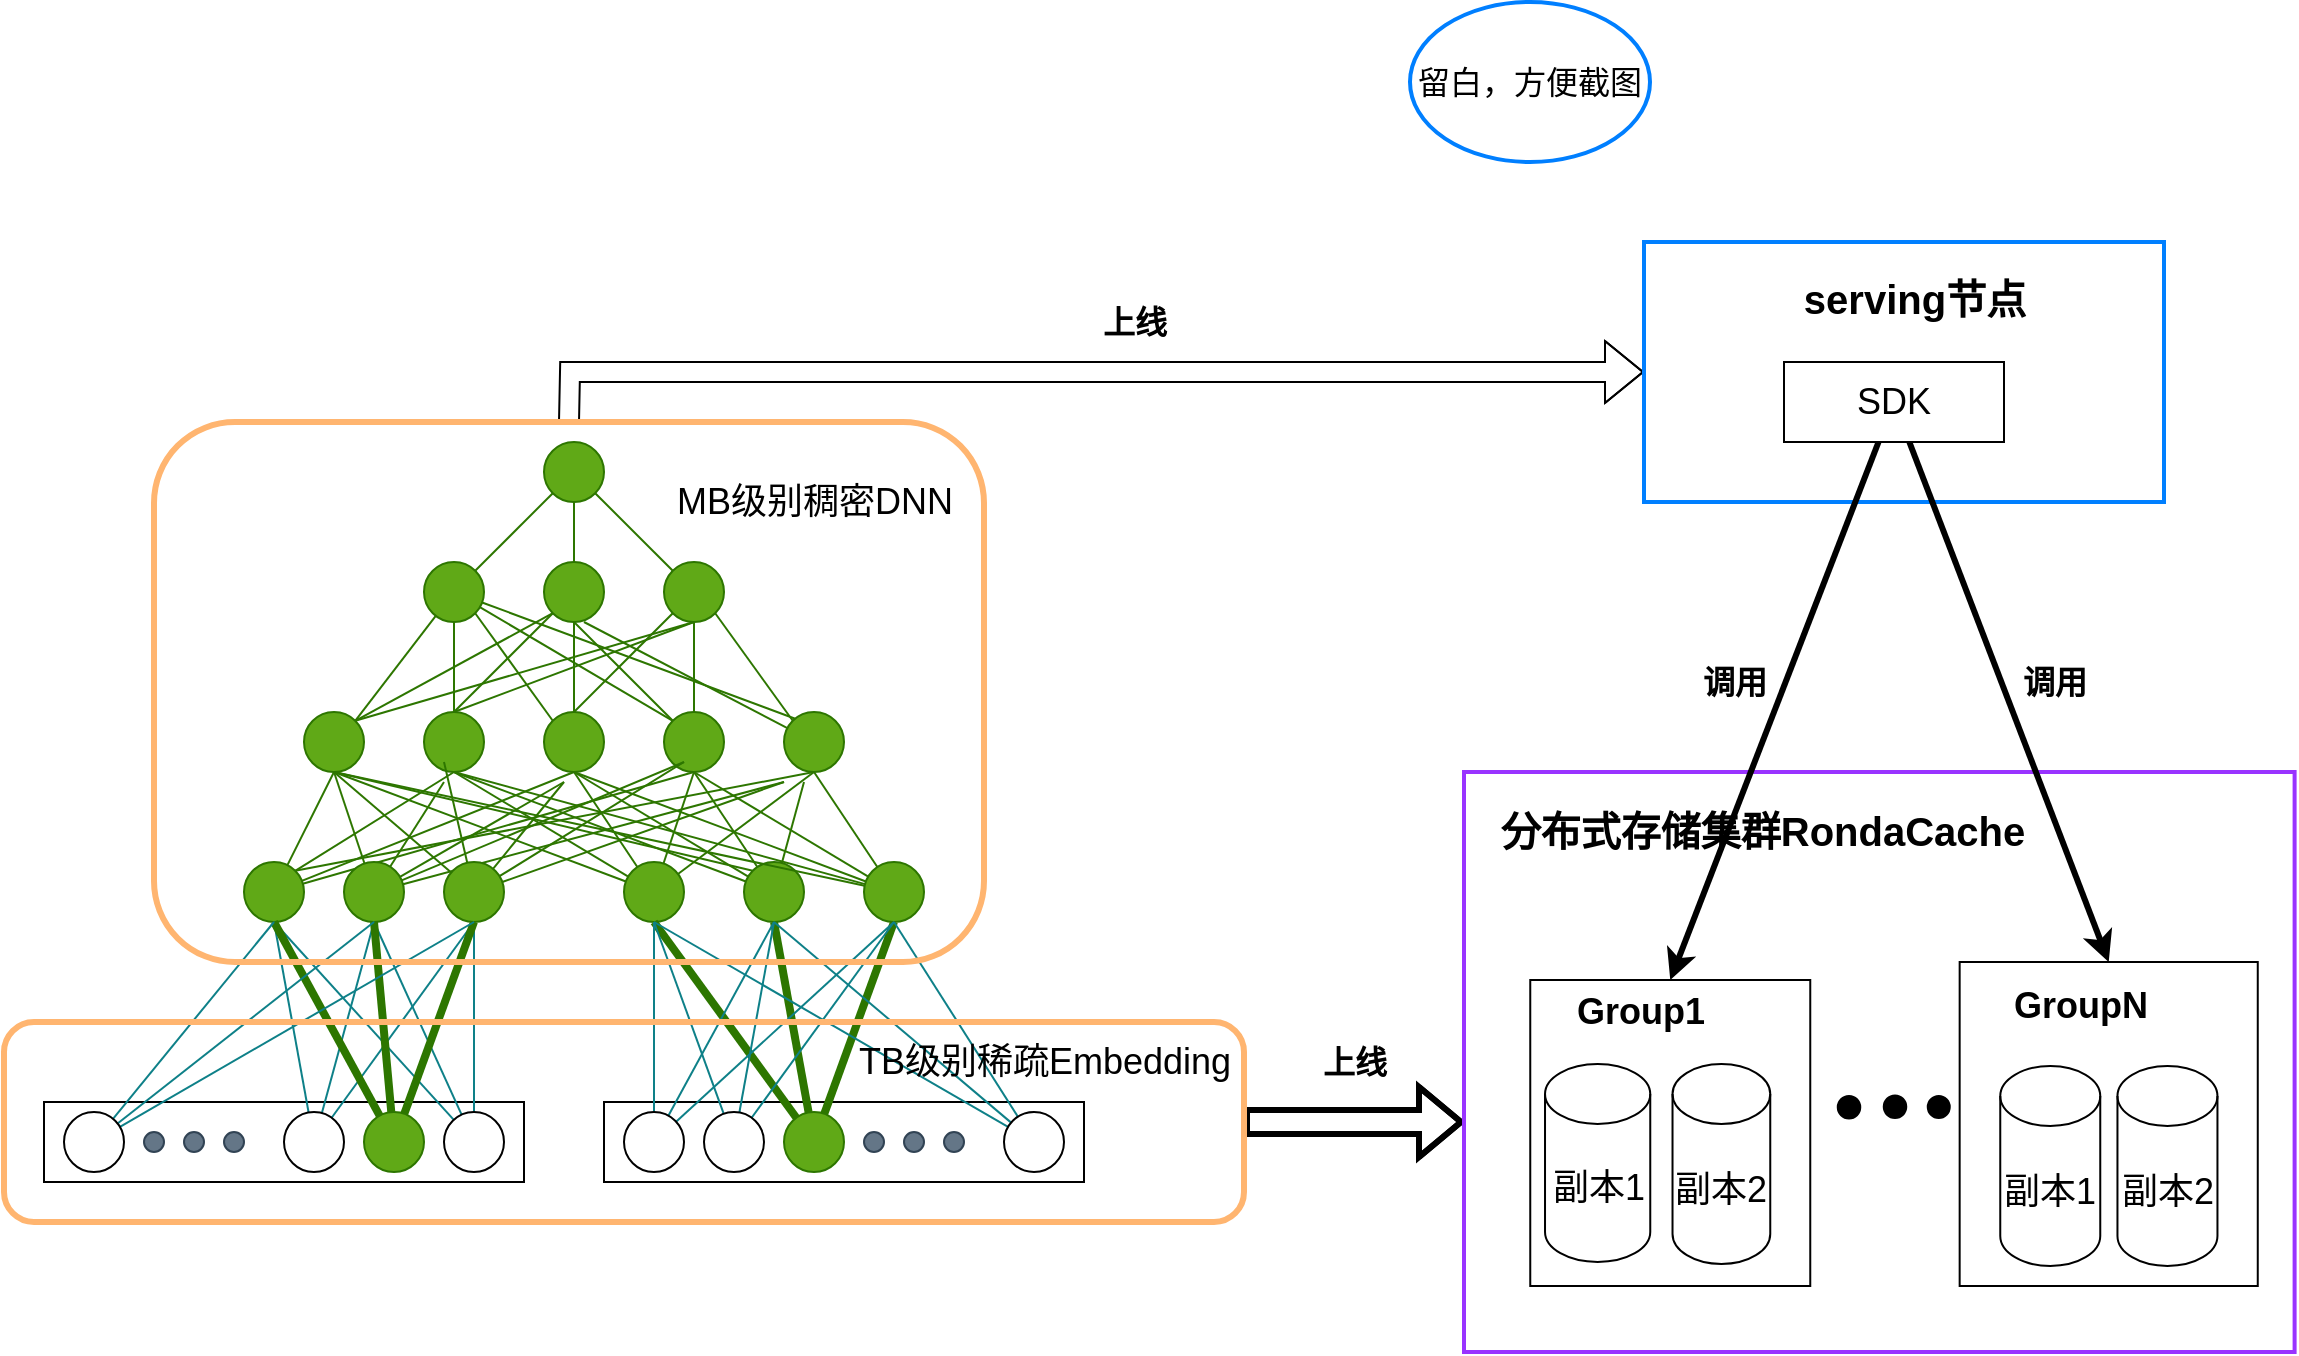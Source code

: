 <mxfile version="16.4.5" type="github">
  <diagram id="2hZPyn2QZB2IQ_optIyz" name="Page-1">
    <mxGraphModel dx="1865" dy="1109" grid="1" gridSize="10" guides="1" tooltips="1" connect="1" arrows="1" fold="1" page="1" pageScale="1" pageWidth="900" pageHeight="1600" math="0" shadow="0">
      <root>
        <mxCell id="0" />
        <mxCell id="1" parent="0" />
        <mxCell id="8vPuVBHi-M925OJZAEt_-29" style="edgeStyle=none;rounded=0;orthogonalLoop=1;jettySize=auto;html=1;entryX=1;entryY=0;entryDx=0;entryDy=0;endArrow=none;endFill=0;fillColor=#60a917;strokeColor=#2D7600;" parent="1" source="8vPuVBHi-M925OJZAEt_-2" target="8vPuVBHi-M925OJZAEt_-11" edge="1">
          <mxGeometry relative="1" as="geometry" />
        </mxCell>
        <mxCell id="8vPuVBHi-M925OJZAEt_-30" style="edgeStyle=none;rounded=0;orthogonalLoop=1;jettySize=auto;html=1;entryX=0;entryY=0;entryDx=0;entryDy=0;endArrow=none;endFill=0;exitX=0;exitY=0;exitDx=0;exitDy=0;fillColor=#60a917;strokeColor=#2D7600;" parent="1" source="8vPuVBHi-M925OJZAEt_-12" target="8vPuVBHi-M925OJZAEt_-12" edge="1">
          <mxGeometry relative="1" as="geometry" />
        </mxCell>
        <mxCell id="8vPuVBHi-M925OJZAEt_-31" style="edgeStyle=none;rounded=0;orthogonalLoop=1;jettySize=auto;html=1;exitX=1;exitY=1;exitDx=0;exitDy=0;entryX=0;entryY=0;entryDx=0;entryDy=0;endArrow=none;endFill=0;fillColor=#60a917;strokeColor=#2D7600;" parent="1" source="8vPuVBHi-M925OJZAEt_-2" target="8vPuVBHi-M925OJZAEt_-12" edge="1">
          <mxGeometry relative="1" as="geometry" />
        </mxCell>
        <mxCell id="8vPuVBHi-M925OJZAEt_-32" style="edgeStyle=none;rounded=0;orthogonalLoop=1;jettySize=auto;html=1;entryX=0;entryY=0;entryDx=0;entryDy=0;endArrow=none;endFill=0;fillColor=#60a917;strokeColor=#2D7600;" parent="1" source="8vPuVBHi-M925OJZAEt_-2" target="8vPuVBHi-M925OJZAEt_-16" edge="1">
          <mxGeometry relative="1" as="geometry" />
        </mxCell>
        <mxCell id="8vPuVBHi-M925OJZAEt_-33" style="edgeStyle=none;rounded=0;orthogonalLoop=1;jettySize=auto;html=1;endArrow=none;endFill=0;fillColor=#60a917;strokeColor=#2D7600;" parent="1" source="8vPuVBHi-M925OJZAEt_-2" edge="1">
          <mxGeometry relative="1" as="geometry">
            <mxPoint x="480" y="590" as="targetPoint" />
          </mxGeometry>
        </mxCell>
        <mxCell id="8vPuVBHi-M925OJZAEt_-2" value="" style="ellipse;whiteSpace=wrap;html=1;fillColor=#60a917;strokeColor=#2D7600;fontColor=#ffffff;" parent="1" vertex="1">
          <mxGeometry x="290" y="510" width="30" height="30" as="geometry" />
        </mxCell>
        <mxCell id="8vPuVBHi-M925OJZAEt_-35" style="edgeStyle=none;rounded=0;orthogonalLoop=1;jettySize=auto;html=1;exitX=0;exitY=1;exitDx=0;exitDy=0;entryX=0.5;entryY=0;entryDx=0;entryDy=0;endArrow=none;endFill=0;fillColor=#60a917;strokeColor=#2D7600;" parent="1" source="8vPuVBHi-M925OJZAEt_-3" target="8vPuVBHi-M925OJZAEt_-15" edge="1">
          <mxGeometry relative="1" as="geometry" />
        </mxCell>
        <mxCell id="8vPuVBHi-M925OJZAEt_-36" style="edgeStyle=none;rounded=0;orthogonalLoop=1;jettySize=auto;html=1;exitX=0.5;exitY=1;exitDx=0;exitDy=0;entryX=0;entryY=0;entryDx=0;entryDy=0;endArrow=none;endFill=0;fillColor=#60a917;strokeColor=#2D7600;" parent="1" source="8vPuVBHi-M925OJZAEt_-3" target="8vPuVBHi-M925OJZAEt_-16" edge="1">
          <mxGeometry relative="1" as="geometry" />
        </mxCell>
        <mxCell id="8vPuVBHi-M925OJZAEt_-3" value="" style="ellipse;whiteSpace=wrap;html=1;fillColor=#60a917;strokeColor=#2D7600;fontColor=#ffffff;" parent="1" vertex="1">
          <mxGeometry x="350" y="510" width="30" height="30" as="geometry" />
        </mxCell>
        <mxCell id="8vPuVBHi-M925OJZAEt_-8" style="edgeStyle=none;rounded=0;orthogonalLoop=1;jettySize=auto;html=1;entryX=1;entryY=0;entryDx=0;entryDy=0;endArrow=none;endFill=0;fillColor=#60a917;strokeColor=#2D7600;" parent="1" source="8vPuVBHi-M925OJZAEt_-4" target="8vPuVBHi-M925OJZAEt_-2" edge="1">
          <mxGeometry relative="1" as="geometry" />
        </mxCell>
        <mxCell id="8vPuVBHi-M925OJZAEt_-9" style="edgeStyle=none;rounded=0;orthogonalLoop=1;jettySize=auto;html=1;exitX=0.5;exitY=1;exitDx=0;exitDy=0;entryX=0.5;entryY=0;entryDx=0;entryDy=0;endArrow=none;endFill=0;fillColor=#60a917;strokeColor=#2D7600;" parent="1" source="8vPuVBHi-M925OJZAEt_-4" target="8vPuVBHi-M925OJZAEt_-3" edge="1">
          <mxGeometry relative="1" as="geometry" />
        </mxCell>
        <mxCell id="8vPuVBHi-M925OJZAEt_-10" style="edgeStyle=none;rounded=0;orthogonalLoop=1;jettySize=auto;html=1;entryX=0;entryY=0;entryDx=0;entryDy=0;endArrow=none;endFill=0;fillColor=#60a917;strokeColor=#2D7600;" parent="1" source="8vPuVBHi-M925OJZAEt_-4" target="8vPuVBHi-M925OJZAEt_-5" edge="1">
          <mxGeometry relative="1" as="geometry" />
        </mxCell>
        <mxCell id="8vPuVBHi-M925OJZAEt_-4" value="" style="ellipse;whiteSpace=wrap;html=1;fillColor=#60a917;strokeColor=#2D7600;fontColor=#ffffff;" parent="1" vertex="1">
          <mxGeometry x="350" y="450" width="30" height="30" as="geometry" />
        </mxCell>
        <mxCell id="8vPuVBHi-M925OJZAEt_-34" style="edgeStyle=none;rounded=0;orthogonalLoop=1;jettySize=auto;html=1;entryX=0.5;entryY=0;entryDx=0;entryDy=0;endArrow=none;endFill=0;fillColor=#60a917;strokeColor=#2D7600;" parent="1" source="8vPuVBHi-M925OJZAEt_-5" target="8vPuVBHi-M925OJZAEt_-12" edge="1">
          <mxGeometry relative="1" as="geometry" />
        </mxCell>
        <mxCell id="8vPuVBHi-M925OJZAEt_-37" style="edgeStyle=none;rounded=0;orthogonalLoop=1;jettySize=auto;html=1;entryX=0.5;entryY=0;entryDx=0;entryDy=0;endArrow=none;endFill=0;fillColor=#60a917;strokeColor=#2D7600;" parent="1" target="8vPuVBHi-M925OJZAEt_-15" edge="1">
          <mxGeometry relative="1" as="geometry">
            <mxPoint x="425" y="540" as="sourcePoint" />
          </mxGeometry>
        </mxCell>
        <mxCell id="8vPuVBHi-M925OJZAEt_-5" value="" style="ellipse;whiteSpace=wrap;html=1;fillColor=#60a917;strokeColor=#2D7600;fontColor=#ffffff;" parent="1" vertex="1">
          <mxGeometry x="410" y="510" width="30" height="30" as="geometry" />
        </mxCell>
        <mxCell id="8vPuVBHi-M925OJZAEt_-18" style="edgeStyle=none;rounded=0;orthogonalLoop=1;jettySize=auto;html=1;exitX=0;exitY=1;exitDx=0;exitDy=0;entryX=0;entryY=1;entryDx=0;entryDy=0;endArrow=none;endFill=0;fillColor=#60a917;strokeColor=#2D7600;" parent="1" source="8vPuVBHi-M925OJZAEt_-3" target="8vPuVBHi-M925OJZAEt_-3" edge="1">
          <mxGeometry relative="1" as="geometry" />
        </mxCell>
        <mxCell id="8vPuVBHi-M925OJZAEt_-20" style="edgeStyle=none;rounded=0;orthogonalLoop=1;jettySize=auto;html=1;exitX=1;exitY=0;exitDx=0;exitDy=0;entryX=0;entryY=1;entryDx=0;entryDy=0;endArrow=none;endFill=0;fillColor=#60a917;strokeColor=#2D7600;" parent="1" source="8vPuVBHi-M925OJZAEt_-11" target="8vPuVBHi-M925OJZAEt_-3" edge="1">
          <mxGeometry relative="1" as="geometry" />
        </mxCell>
        <mxCell id="8vPuVBHi-M925OJZAEt_-21" style="edgeStyle=none;rounded=0;orthogonalLoop=1;jettySize=auto;html=1;exitX=1;exitY=0;exitDx=0;exitDy=0;entryX=0.5;entryY=1;entryDx=0;entryDy=0;endArrow=none;endFill=0;fillColor=#60a917;strokeColor=#2D7600;" parent="1" source="8vPuVBHi-M925OJZAEt_-11" target="8vPuVBHi-M925OJZAEt_-5" edge="1">
          <mxGeometry relative="1" as="geometry" />
        </mxCell>
        <mxCell id="8vPuVBHi-M925OJZAEt_-11" value="" style="ellipse;whiteSpace=wrap;html=1;fillColor=#60a917;strokeColor=#2D7600;fontColor=#ffffff;" parent="1" vertex="1">
          <mxGeometry x="230" y="585" width="30" height="30" as="geometry" />
        </mxCell>
        <mxCell id="8vPuVBHi-M925OJZAEt_-23" style="edgeStyle=none;rounded=0;orthogonalLoop=1;jettySize=auto;html=1;exitX=0.5;exitY=0;exitDx=0;exitDy=0;entryX=0.5;entryY=1;entryDx=0;entryDy=0;endArrow=none;endFill=0;fillColor=#60a917;strokeColor=#2D7600;" parent="1" source="8vPuVBHi-M925OJZAEt_-12" target="8vPuVBHi-M925OJZAEt_-3" edge="1">
          <mxGeometry relative="1" as="geometry" />
        </mxCell>
        <mxCell id="8vPuVBHi-M925OJZAEt_-12" value="" style="ellipse;whiteSpace=wrap;html=1;fillColor=#60a917;strokeColor=#2D7600;fontColor=#ffffff;" parent="1" vertex="1">
          <mxGeometry x="350" y="585" width="30" height="30" as="geometry" />
        </mxCell>
        <mxCell id="8vPuVBHi-M925OJZAEt_-25" style="edgeStyle=none;rounded=0;orthogonalLoop=1;jettySize=auto;html=1;exitX=0;exitY=0;exitDx=0;exitDy=0;entryX=1;entryY=1;entryDx=0;entryDy=0;endArrow=none;endFill=0;fillColor=#60a917;strokeColor=#2D7600;" parent="1" source="8vPuVBHi-M925OJZAEt_-13" target="8vPuVBHi-M925OJZAEt_-5" edge="1">
          <mxGeometry relative="1" as="geometry" />
        </mxCell>
        <mxCell id="8vPuVBHi-M925OJZAEt_-26" style="edgeStyle=none;rounded=0;orthogonalLoop=1;jettySize=auto;html=1;endArrow=none;endFill=0;fillColor=#60a917;strokeColor=#2D7600;" parent="1" source="8vPuVBHi-M925OJZAEt_-13" edge="1">
          <mxGeometry relative="1" as="geometry">
            <mxPoint x="370" y="540" as="targetPoint" />
          </mxGeometry>
        </mxCell>
        <mxCell id="8vPuVBHi-M925OJZAEt_-13" value="" style="ellipse;whiteSpace=wrap;html=1;fillColor=#60a917;strokeColor=#2D7600;fontColor=#ffffff;" parent="1" vertex="1">
          <mxGeometry x="470" y="585" width="30" height="30" as="geometry" />
        </mxCell>
        <mxCell id="8vPuVBHi-M925OJZAEt_-22" style="edgeStyle=none;rounded=0;orthogonalLoop=1;jettySize=auto;html=1;exitX=0.5;exitY=0;exitDx=0;exitDy=0;entryX=0.5;entryY=1;entryDx=0;entryDy=0;endArrow=none;endFill=0;fillColor=#60a917;strokeColor=#2D7600;" parent="1" source="8vPuVBHi-M925OJZAEt_-15" target="8vPuVBHi-M925OJZAEt_-2" edge="1">
          <mxGeometry relative="1" as="geometry" />
        </mxCell>
        <mxCell id="8vPuVBHi-M925OJZAEt_-15" value="" style="ellipse;whiteSpace=wrap;html=1;fillColor=#60a917;strokeColor=#2D7600;fontColor=#ffffff;" parent="1" vertex="1">
          <mxGeometry x="290" y="585" width="30" height="30" as="geometry" />
        </mxCell>
        <mxCell id="8vPuVBHi-M925OJZAEt_-24" style="edgeStyle=none;rounded=0;orthogonalLoop=1;jettySize=auto;html=1;exitX=0.5;exitY=0;exitDx=0;exitDy=0;entryX=0.5;entryY=1;entryDx=0;entryDy=0;endArrow=none;endFill=0;fillColor=#60a917;strokeColor=#2D7600;" parent="1" source="8vPuVBHi-M925OJZAEt_-16" target="8vPuVBHi-M925OJZAEt_-5" edge="1">
          <mxGeometry relative="1" as="geometry" />
        </mxCell>
        <mxCell id="8vPuVBHi-M925OJZAEt_-16" value="" style="ellipse;whiteSpace=wrap;html=1;fillColor=#60a917;strokeColor=#2D7600;fontColor=#ffffff;" parent="1" vertex="1">
          <mxGeometry x="410" y="585" width="30" height="30" as="geometry" />
        </mxCell>
        <mxCell id="8vPuVBHi-M925OJZAEt_-54" style="edgeStyle=none;rounded=0;orthogonalLoop=1;jettySize=auto;html=1;entryX=0.5;entryY=1;entryDx=0;entryDy=0;endArrow=none;endFill=0;fillColor=#60a917;strokeColor=#2D7600;" parent="1" source="8vPuVBHi-M925OJZAEt_-38" target="8vPuVBHi-M925OJZAEt_-11" edge="1">
          <mxGeometry relative="1" as="geometry" />
        </mxCell>
        <mxCell id="8vPuVBHi-M925OJZAEt_-56" style="edgeStyle=none;rounded=0;orthogonalLoop=1;jettySize=auto;html=1;exitX=1;exitY=0;exitDx=0;exitDy=0;entryX=0.5;entryY=1;entryDx=0;entryDy=0;endArrow=none;endFill=0;fillColor=#60a917;strokeColor=#2D7600;" parent="1" source="8vPuVBHi-M925OJZAEt_-38" target="8vPuVBHi-M925OJZAEt_-13" edge="1">
          <mxGeometry relative="1" as="geometry" />
        </mxCell>
        <mxCell id="8vPuVBHi-M925OJZAEt_-57" style="edgeStyle=none;rounded=0;orthogonalLoop=1;jettySize=auto;html=1;exitX=1;exitY=0;exitDx=0;exitDy=0;entryX=0.5;entryY=1;entryDx=0;entryDy=0;endArrow=none;endFill=0;fillColor=#60a917;strokeColor=#2D7600;" parent="1" source="8vPuVBHi-M925OJZAEt_-38" target="8vPuVBHi-M925OJZAEt_-15" edge="1">
          <mxGeometry relative="1" as="geometry" />
        </mxCell>
        <mxCell id="8vPuVBHi-M925OJZAEt_-58" style="edgeStyle=none;rounded=0;orthogonalLoop=1;jettySize=auto;html=1;entryX=0.5;entryY=1;entryDx=0;entryDy=0;endArrow=none;endFill=0;fillColor=#60a917;strokeColor=#2D7600;" parent="1" source="8vPuVBHi-M925OJZAEt_-38" target="8vPuVBHi-M925OJZAEt_-12" edge="1">
          <mxGeometry relative="1" as="geometry" />
        </mxCell>
        <mxCell id="8vPuVBHi-M925OJZAEt_-59" style="edgeStyle=none;rounded=0;orthogonalLoop=1;jettySize=auto;html=1;entryX=0.5;entryY=1;entryDx=0;entryDy=0;endArrow=none;endFill=0;fillColor=#60a917;strokeColor=#2D7600;" parent="1" source="8vPuVBHi-M925OJZAEt_-38" target="8vPuVBHi-M925OJZAEt_-16" edge="1">
          <mxGeometry relative="1" as="geometry" />
        </mxCell>
        <mxCell id="8vPuVBHi-M925OJZAEt_-38" value="" style="ellipse;whiteSpace=wrap;html=1;fillColor=#60a917;strokeColor=#2D7600;fontColor=#ffffff;" parent="1" vertex="1">
          <mxGeometry x="200" y="660" width="30" height="30" as="geometry" />
        </mxCell>
        <mxCell id="8vPuVBHi-M925OJZAEt_-60" style="edgeStyle=none;rounded=0;orthogonalLoop=1;jettySize=auto;html=1;entryX=0.5;entryY=1;entryDx=0;entryDy=0;endArrow=none;endFill=0;fillColor=#60a917;strokeColor=#2D7600;" parent="1" source="8vPuVBHi-M925OJZAEt_-39" target="8vPuVBHi-M925OJZAEt_-11" edge="1">
          <mxGeometry relative="1" as="geometry" />
        </mxCell>
        <mxCell id="8vPuVBHi-M925OJZAEt_-61" style="edgeStyle=none;rounded=0;orthogonalLoop=1;jettySize=auto;html=1;endArrow=none;endFill=0;fillColor=#60a917;strokeColor=#2D7600;" parent="1" source="8vPuVBHi-M925OJZAEt_-39" edge="1">
          <mxGeometry relative="1" as="geometry">
            <mxPoint x="300" y="620" as="targetPoint" />
          </mxGeometry>
        </mxCell>
        <mxCell id="8vPuVBHi-M925OJZAEt_-62" style="edgeStyle=none;rounded=0;orthogonalLoop=1;jettySize=auto;html=1;endArrow=none;endFill=0;fillColor=#60a917;strokeColor=#2D7600;" parent="1" source="8vPuVBHi-M925OJZAEt_-39" edge="1">
          <mxGeometry relative="1" as="geometry">
            <mxPoint x="360" y="620" as="targetPoint" />
          </mxGeometry>
        </mxCell>
        <mxCell id="8vPuVBHi-M925OJZAEt_-63" style="edgeStyle=none;rounded=0;orthogonalLoop=1;jettySize=auto;html=1;endArrow=none;endFill=0;fillColor=#60a917;strokeColor=#2D7600;" parent="1" source="8vPuVBHi-M925OJZAEt_-39" edge="1">
          <mxGeometry relative="1" as="geometry">
            <mxPoint x="420" y="610" as="targetPoint" />
          </mxGeometry>
        </mxCell>
        <mxCell id="8vPuVBHi-M925OJZAEt_-64" style="edgeStyle=none;rounded=0;orthogonalLoop=1;jettySize=auto;html=1;endArrow=none;endFill=0;fillColor=#60a917;strokeColor=#2D7600;" parent="1" source="8vPuVBHi-M925OJZAEt_-39" edge="1">
          <mxGeometry relative="1" as="geometry">
            <mxPoint x="470" y="620" as="targetPoint" />
          </mxGeometry>
        </mxCell>
        <mxCell id="8vPuVBHi-M925OJZAEt_-39" value="" style="ellipse;whiteSpace=wrap;html=1;fillColor=#60a917;strokeColor=#2D7600;fontColor=#ffffff;" parent="1" vertex="1">
          <mxGeometry x="250" y="660" width="30" height="30" as="geometry" />
        </mxCell>
        <mxCell id="8vPuVBHi-M925OJZAEt_-65" style="edgeStyle=none;rounded=0;orthogonalLoop=1;jettySize=auto;html=1;entryX=0.5;entryY=1;entryDx=0;entryDy=0;endArrow=none;endFill=0;fillColor=#60a917;strokeColor=#2D7600;" parent="1" source="8vPuVBHi-M925OJZAEt_-40" target="8vPuVBHi-M925OJZAEt_-11" edge="1">
          <mxGeometry relative="1" as="geometry" />
        </mxCell>
        <mxCell id="8vPuVBHi-M925OJZAEt_-66" style="edgeStyle=none;rounded=0;orthogonalLoop=1;jettySize=auto;html=1;endArrow=none;endFill=0;fillColor=#60a917;strokeColor=#2D7600;" parent="1" source="8vPuVBHi-M925OJZAEt_-40" edge="1">
          <mxGeometry relative="1" as="geometry">
            <mxPoint x="300" y="610" as="targetPoint" />
          </mxGeometry>
        </mxCell>
        <mxCell id="8vPuVBHi-M925OJZAEt_-67" style="edgeStyle=none;rounded=0;orthogonalLoop=1;jettySize=auto;html=1;endArrow=none;endFill=0;fillColor=#60a917;strokeColor=#2D7600;" parent="1" source="8vPuVBHi-M925OJZAEt_-40" edge="1">
          <mxGeometry relative="1" as="geometry">
            <mxPoint x="360" y="620" as="targetPoint" />
          </mxGeometry>
        </mxCell>
        <mxCell id="8vPuVBHi-M925OJZAEt_-68" style="edgeStyle=none;rounded=0;orthogonalLoop=1;jettySize=auto;html=1;endArrow=none;endFill=0;fillColor=#60a917;strokeColor=#2D7600;" parent="1" source="8vPuVBHi-M925OJZAEt_-40" edge="1">
          <mxGeometry relative="1" as="geometry">
            <mxPoint x="420" y="610" as="targetPoint" />
          </mxGeometry>
        </mxCell>
        <mxCell id="8vPuVBHi-M925OJZAEt_-69" style="edgeStyle=none;rounded=0;orthogonalLoop=1;jettySize=auto;html=1;endArrow=none;endFill=0;fillColor=#60a917;strokeColor=#2D7600;" parent="1" source="8vPuVBHi-M925OJZAEt_-40" edge="1">
          <mxGeometry relative="1" as="geometry">
            <mxPoint x="470" y="620" as="targetPoint" />
          </mxGeometry>
        </mxCell>
        <mxCell id="8vPuVBHi-M925OJZAEt_-40" value="" style="ellipse;whiteSpace=wrap;html=1;fillColor=#60a917;strokeColor=#2D7600;fontColor=#ffffff;" parent="1" vertex="1">
          <mxGeometry x="300" y="660" width="30" height="30" as="geometry" />
        </mxCell>
        <mxCell id="8vPuVBHi-M925OJZAEt_-70" style="edgeStyle=none;rounded=0;orthogonalLoop=1;jettySize=auto;html=1;entryX=0.5;entryY=1;entryDx=0;entryDy=0;endArrow=none;endFill=0;fillColor=#60a917;strokeColor=#2D7600;" parent="1" source="8vPuVBHi-M925OJZAEt_-41" target="8vPuVBHi-M925OJZAEt_-11" edge="1">
          <mxGeometry relative="1" as="geometry" />
        </mxCell>
        <mxCell id="8vPuVBHi-M925OJZAEt_-72" style="edgeStyle=none;rounded=0;orthogonalLoop=1;jettySize=auto;html=1;entryX=0.5;entryY=1;entryDx=0;entryDy=0;endArrow=none;endFill=0;fillColor=#60a917;strokeColor=#2D7600;" parent="1" source="8vPuVBHi-M925OJZAEt_-41" target="8vPuVBHi-M925OJZAEt_-15" edge="1">
          <mxGeometry relative="1" as="geometry" />
        </mxCell>
        <mxCell id="8vPuVBHi-M925OJZAEt_-74" style="edgeStyle=none;rounded=0;orthogonalLoop=1;jettySize=auto;html=1;entryX=0.5;entryY=1;entryDx=0;entryDy=0;endArrow=none;endFill=0;fillColor=#60a917;strokeColor=#2D7600;" parent="1" source="8vPuVBHi-M925OJZAEt_-41" target="8vPuVBHi-M925OJZAEt_-12" edge="1">
          <mxGeometry relative="1" as="geometry" />
        </mxCell>
        <mxCell id="8vPuVBHi-M925OJZAEt_-76" style="edgeStyle=none;rounded=0;orthogonalLoop=1;jettySize=auto;html=1;entryX=0.5;entryY=1;entryDx=0;entryDy=0;endArrow=none;endFill=0;fillColor=#60a917;strokeColor=#2D7600;" parent="1" source="8vPuVBHi-M925OJZAEt_-41" target="8vPuVBHi-M925OJZAEt_-16" edge="1">
          <mxGeometry relative="1" as="geometry" />
        </mxCell>
        <mxCell id="8vPuVBHi-M925OJZAEt_-77" style="edgeStyle=none;rounded=0;orthogonalLoop=1;jettySize=auto;html=1;entryX=0.5;entryY=1;entryDx=0;entryDy=0;endArrow=none;endFill=0;fillColor=#60a917;strokeColor=#2D7600;" parent="1" source="8vPuVBHi-M925OJZAEt_-41" target="8vPuVBHi-M925OJZAEt_-13" edge="1">
          <mxGeometry relative="1" as="geometry" />
        </mxCell>
        <mxCell id="8vPuVBHi-M925OJZAEt_-41" value="" style="ellipse;whiteSpace=wrap;html=1;fillColor=#60a917;strokeColor=#2D7600;fontColor=#ffffff;" parent="1" vertex="1">
          <mxGeometry x="390" y="660" width="30" height="30" as="geometry" />
        </mxCell>
        <mxCell id="8vPuVBHi-M925OJZAEt_-78" style="edgeStyle=none;rounded=0;orthogonalLoop=1;jettySize=auto;html=1;exitX=0;exitY=0;exitDx=0;exitDy=0;entryX=0.5;entryY=1;entryDx=0;entryDy=0;endArrow=none;endFill=0;fillColor=#60a917;strokeColor=#2D7600;" parent="1" source="8vPuVBHi-M925OJZAEt_-42" target="8vPuVBHi-M925OJZAEt_-11" edge="1">
          <mxGeometry relative="1" as="geometry" />
        </mxCell>
        <mxCell id="8vPuVBHi-M925OJZAEt_-79" style="edgeStyle=none;rounded=0;orthogonalLoop=1;jettySize=auto;html=1;entryX=0.5;entryY=1;entryDx=0;entryDy=0;endArrow=none;endFill=0;fillColor=#60a917;strokeColor=#2D7600;" parent="1" source="8vPuVBHi-M925OJZAEt_-42" target="8vPuVBHi-M925OJZAEt_-15" edge="1">
          <mxGeometry relative="1" as="geometry" />
        </mxCell>
        <mxCell id="8vPuVBHi-M925OJZAEt_-80" style="edgeStyle=none;rounded=0;orthogonalLoop=1;jettySize=auto;html=1;entryX=0.5;entryY=1;entryDx=0;entryDy=0;endArrow=none;endFill=0;fillColor=#60a917;strokeColor=#2D7600;" parent="1" source="8vPuVBHi-M925OJZAEt_-42" target="8vPuVBHi-M925OJZAEt_-12" edge="1">
          <mxGeometry relative="1" as="geometry" />
        </mxCell>
        <mxCell id="8vPuVBHi-M925OJZAEt_-81" style="edgeStyle=none;rounded=0;orthogonalLoop=1;jettySize=auto;html=1;entryX=0.5;entryY=1;entryDx=0;entryDy=0;endArrow=none;endFill=0;fillColor=#60a917;strokeColor=#2D7600;" parent="1" source="8vPuVBHi-M925OJZAEt_-42" target="8vPuVBHi-M925OJZAEt_-16" edge="1">
          <mxGeometry relative="1" as="geometry" />
        </mxCell>
        <mxCell id="8vPuVBHi-M925OJZAEt_-82" style="edgeStyle=none;rounded=0;orthogonalLoop=1;jettySize=auto;html=1;endArrow=none;endFill=0;fillColor=#60a917;strokeColor=#2D7600;" parent="1" source="8vPuVBHi-M925OJZAEt_-42" edge="1">
          <mxGeometry relative="1" as="geometry">
            <mxPoint x="480" y="620" as="targetPoint" />
          </mxGeometry>
        </mxCell>
        <mxCell id="8vPuVBHi-M925OJZAEt_-42" value="" style="ellipse;whiteSpace=wrap;html=1;fillColor=#60a917;strokeColor=#2D7600;fontColor=#ffffff;" parent="1" vertex="1">
          <mxGeometry x="450" y="660" width="30" height="30" as="geometry" />
        </mxCell>
        <mxCell id="8vPuVBHi-M925OJZAEt_-83" style="edgeStyle=none;rounded=0;orthogonalLoop=1;jettySize=auto;html=1;entryX=0.5;entryY=1;entryDx=0;entryDy=0;endArrow=none;endFill=0;fillColor=#60a917;strokeColor=#2D7600;" parent="1" source="8vPuVBHi-M925OJZAEt_-43" target="8vPuVBHi-M925OJZAEt_-11" edge="1">
          <mxGeometry relative="1" as="geometry" />
        </mxCell>
        <mxCell id="8vPuVBHi-M925OJZAEt_-84" style="edgeStyle=none;rounded=0;orthogonalLoop=1;jettySize=auto;html=1;entryX=0.5;entryY=1;entryDx=0;entryDy=0;endArrow=none;endFill=0;fillColor=#60a917;strokeColor=#2D7600;" parent="1" source="8vPuVBHi-M925OJZAEt_-43" target="8vPuVBHi-M925OJZAEt_-15" edge="1">
          <mxGeometry relative="1" as="geometry" />
        </mxCell>
        <mxCell id="8vPuVBHi-M925OJZAEt_-85" style="edgeStyle=none;rounded=0;orthogonalLoop=1;jettySize=auto;html=1;entryX=0.5;entryY=1;entryDx=0;entryDy=0;endArrow=none;endFill=0;fillColor=#60a917;strokeColor=#2D7600;" parent="1" source="8vPuVBHi-M925OJZAEt_-43" target="8vPuVBHi-M925OJZAEt_-12" edge="1">
          <mxGeometry relative="1" as="geometry" />
        </mxCell>
        <mxCell id="8vPuVBHi-M925OJZAEt_-86" style="edgeStyle=none;rounded=0;orthogonalLoop=1;jettySize=auto;html=1;entryX=0.5;entryY=1;entryDx=0;entryDy=0;endArrow=none;endFill=0;fillColor=#60a917;strokeColor=#2D7600;" parent="1" source="8vPuVBHi-M925OJZAEt_-43" target="8vPuVBHi-M925OJZAEt_-16" edge="1">
          <mxGeometry relative="1" as="geometry" />
        </mxCell>
        <mxCell id="8vPuVBHi-M925OJZAEt_-87" style="edgeStyle=none;rounded=0;orthogonalLoop=1;jettySize=auto;html=1;entryX=0.5;entryY=1;entryDx=0;entryDy=0;endArrow=none;endFill=0;fillColor=#60a917;strokeColor=#2D7600;" parent="1" source="8vPuVBHi-M925OJZAEt_-43" target="8vPuVBHi-M925OJZAEt_-13" edge="1">
          <mxGeometry relative="1" as="geometry" />
        </mxCell>
        <mxCell id="8vPuVBHi-M925OJZAEt_-43" value="" style="ellipse;whiteSpace=wrap;html=1;fillColor=#60a917;strokeColor=#2D7600;fontColor=#ffffff;" parent="1" vertex="1">
          <mxGeometry x="510" y="660" width="30" height="30" as="geometry" />
        </mxCell>
        <mxCell id="8vPuVBHi-M925OJZAEt_-44" value="" style="rounded=0;whiteSpace=wrap;html=1;" parent="1" vertex="1">
          <mxGeometry x="100" y="780" width="240" height="40" as="geometry" />
        </mxCell>
        <mxCell id="8vPuVBHi-M925OJZAEt_-110" style="edgeStyle=none;rounded=0;orthogonalLoop=1;jettySize=auto;html=1;entryX=0.5;entryY=1;entryDx=0;entryDy=0;endArrow=none;endFill=0;strokeWidth=1;fillColor=#b0e3e6;strokeColor=#0e8088;" parent="1" source="8vPuVBHi-M925OJZAEt_-45" target="8vPuVBHi-M925OJZAEt_-38" edge="1">
          <mxGeometry relative="1" as="geometry" />
        </mxCell>
        <mxCell id="8vPuVBHi-M925OJZAEt_-111" style="edgeStyle=none;rounded=0;orthogonalLoop=1;jettySize=auto;html=1;entryX=0.5;entryY=1;entryDx=0;entryDy=0;endArrow=none;endFill=0;strokeWidth=1;fillColor=#b0e3e6;strokeColor=#0e8088;" parent="1" source="8vPuVBHi-M925OJZAEt_-45" target="8vPuVBHi-M925OJZAEt_-39" edge="1">
          <mxGeometry relative="1" as="geometry" />
        </mxCell>
        <mxCell id="8vPuVBHi-M925OJZAEt_-112" style="edgeStyle=none;rounded=0;orthogonalLoop=1;jettySize=auto;html=1;entryX=0.5;entryY=1;entryDx=0;entryDy=0;endArrow=none;endFill=0;strokeWidth=1;fillColor=#b0e3e6;strokeColor=#0e8088;" parent="1" source="8vPuVBHi-M925OJZAEt_-45" target="8vPuVBHi-M925OJZAEt_-40" edge="1">
          <mxGeometry relative="1" as="geometry" />
        </mxCell>
        <mxCell id="8vPuVBHi-M925OJZAEt_-45" value="" style="ellipse;whiteSpace=wrap;html=1;" parent="1" vertex="1">
          <mxGeometry x="220" y="785" width="30" height="30" as="geometry" />
        </mxCell>
        <mxCell id="8vPuVBHi-M925OJZAEt_-113" style="edgeStyle=none;rounded=0;orthogonalLoop=1;jettySize=auto;html=1;entryX=0.5;entryY=1;entryDx=0;entryDy=0;endArrow=none;endFill=0;strokeWidth=1;fillColor=#b0e3e6;strokeColor=#0e8088;" parent="1" source="8vPuVBHi-M925OJZAEt_-46" target="8vPuVBHi-M925OJZAEt_-38" edge="1">
          <mxGeometry relative="1" as="geometry" />
        </mxCell>
        <mxCell id="8vPuVBHi-M925OJZAEt_-114" style="edgeStyle=none;rounded=0;orthogonalLoop=1;jettySize=auto;html=1;entryX=0.5;entryY=1;entryDx=0;entryDy=0;endArrow=none;endFill=0;strokeWidth=1;fillColor=#b0e3e6;strokeColor=#0e8088;" parent="1" source="8vPuVBHi-M925OJZAEt_-46" target="8vPuVBHi-M925OJZAEt_-39" edge="1">
          <mxGeometry relative="1" as="geometry" />
        </mxCell>
        <mxCell id="8vPuVBHi-M925OJZAEt_-115" style="edgeStyle=none;rounded=0;orthogonalLoop=1;jettySize=auto;html=1;entryX=0.5;entryY=1;entryDx=0;entryDy=0;endArrow=none;endFill=0;strokeWidth=1;fillColor=#b0e3e6;strokeColor=#0e8088;" parent="1" source="8vPuVBHi-M925OJZAEt_-46" target="8vPuVBHi-M925OJZAEt_-40" edge="1">
          <mxGeometry relative="1" as="geometry" />
        </mxCell>
        <mxCell id="8vPuVBHi-M925OJZAEt_-46" value="" style="ellipse;whiteSpace=wrap;html=1;" parent="1" vertex="1">
          <mxGeometry x="300" y="785" width="30" height="30" as="geometry" />
        </mxCell>
        <mxCell id="8vPuVBHi-M925OJZAEt_-89" style="edgeStyle=none;rounded=0;orthogonalLoop=1;jettySize=auto;html=1;entryX=0.5;entryY=1;entryDx=0;entryDy=0;endArrow=none;endFill=0;strokeWidth=4;fillColor=#60a917;strokeColor=#2D7600;" parent="1" source="8vPuVBHi-M925OJZAEt_-47" target="8vPuVBHi-M925OJZAEt_-38" edge="1">
          <mxGeometry relative="1" as="geometry" />
        </mxCell>
        <mxCell id="8vPuVBHi-M925OJZAEt_-90" style="edgeStyle=none;rounded=0;orthogonalLoop=1;jettySize=auto;html=1;entryX=0.5;entryY=1;entryDx=0;entryDy=0;endArrow=none;endFill=0;strokeWidth=4;fillColor=#60a917;strokeColor=#2D7600;" parent="1" source="8vPuVBHi-M925OJZAEt_-47" target="8vPuVBHi-M925OJZAEt_-39" edge="1">
          <mxGeometry relative="1" as="geometry" />
        </mxCell>
        <mxCell id="8vPuVBHi-M925OJZAEt_-91" style="edgeStyle=none;rounded=0;orthogonalLoop=1;jettySize=auto;html=1;entryX=0.5;entryY=1;entryDx=0;entryDy=0;endArrow=none;endFill=0;strokeWidth=4;fillColor=#60a917;strokeColor=#2D7600;" parent="1" source="8vPuVBHi-M925OJZAEt_-47" target="8vPuVBHi-M925OJZAEt_-40" edge="1">
          <mxGeometry relative="1" as="geometry" />
        </mxCell>
        <mxCell id="8vPuVBHi-M925OJZAEt_-47" value="" style="ellipse;whiteSpace=wrap;html=1;fillColor=#60a917;strokeColor=#2D7600;fontColor=#ffffff;" parent="1" vertex="1">
          <mxGeometry x="260" y="785" width="30" height="30" as="geometry" />
        </mxCell>
        <mxCell id="8vPuVBHi-M925OJZAEt_-106" style="edgeStyle=none;rounded=0;orthogonalLoop=1;jettySize=auto;html=1;entryX=0.5;entryY=1;entryDx=0;entryDy=0;endArrow=none;endFill=0;strokeWidth=1;fillColor=#b0e3e6;strokeColor=#0e8088;" parent="1" source="8vPuVBHi-M925OJZAEt_-48" target="8vPuVBHi-M925OJZAEt_-39" edge="1">
          <mxGeometry relative="1" as="geometry" />
        </mxCell>
        <mxCell id="8vPuVBHi-M925OJZAEt_-107" style="edgeStyle=none;rounded=0;orthogonalLoop=1;jettySize=auto;html=1;entryX=0.5;entryY=1;entryDx=0;entryDy=0;endArrow=none;endFill=0;strokeWidth=1;fillColor=#b0e3e6;strokeColor=#0e8088;" parent="1" source="8vPuVBHi-M925OJZAEt_-48" target="8vPuVBHi-M925OJZAEt_-40" edge="1">
          <mxGeometry relative="1" as="geometry" />
        </mxCell>
        <mxCell id="8vPuVBHi-M925OJZAEt_-109" style="edgeStyle=none;rounded=0;orthogonalLoop=1;jettySize=auto;html=1;entryX=0.5;entryY=1;entryDx=0;entryDy=0;endArrow=none;endFill=0;strokeWidth=1;fillColor=#b0e3e6;strokeColor=#0e8088;" parent="1" source="8vPuVBHi-M925OJZAEt_-48" target="8vPuVBHi-M925OJZAEt_-38" edge="1">
          <mxGeometry relative="1" as="geometry" />
        </mxCell>
        <mxCell id="8vPuVBHi-M925OJZAEt_-48" value="" style="ellipse;whiteSpace=wrap;html=1;" parent="1" vertex="1">
          <mxGeometry x="110" y="785" width="30" height="30" as="geometry" />
        </mxCell>
        <mxCell id="8vPuVBHi-M925OJZAEt_-49" value="" style="rounded=0;whiteSpace=wrap;html=1;" parent="1" vertex="1">
          <mxGeometry x="380" y="780" width="240" height="40" as="geometry" />
        </mxCell>
        <mxCell id="8vPuVBHi-M925OJZAEt_-101" style="edgeStyle=none;rounded=0;orthogonalLoop=1;jettySize=auto;html=1;entryX=0.5;entryY=1;entryDx=0;entryDy=0;endArrow=none;endFill=0;strokeWidth=4;fillColor=#60a917;strokeColor=#2D7600;" parent="1" source="8vPuVBHi-M925OJZAEt_-50" target="8vPuVBHi-M925OJZAEt_-41" edge="1">
          <mxGeometry relative="1" as="geometry" />
        </mxCell>
        <mxCell id="8vPuVBHi-M925OJZAEt_-102" style="edgeStyle=none;rounded=0;orthogonalLoop=1;jettySize=auto;html=1;entryX=0.5;entryY=1;entryDx=0;entryDy=0;endArrow=none;endFill=0;strokeWidth=4;fillColor=#60a917;strokeColor=#2D7600;" parent="1" source="8vPuVBHi-M925OJZAEt_-50" target="8vPuVBHi-M925OJZAEt_-42" edge="1">
          <mxGeometry relative="1" as="geometry" />
        </mxCell>
        <mxCell id="8vPuVBHi-M925OJZAEt_-103" style="edgeStyle=none;rounded=0;orthogonalLoop=1;jettySize=auto;html=1;entryX=0.5;entryY=1;entryDx=0;entryDy=0;endArrow=none;endFill=0;strokeWidth=4;fillColor=#60a917;strokeColor=#2D7600;" parent="1" source="8vPuVBHi-M925OJZAEt_-50" target="8vPuVBHi-M925OJZAEt_-43" edge="1">
          <mxGeometry relative="1" as="geometry" />
        </mxCell>
        <mxCell id="8vPuVBHi-M925OJZAEt_-50" value="" style="ellipse;whiteSpace=wrap;html=1;fillColor=#60a917;fontColor=#ffffff;strokeColor=#2D7600;" parent="1" vertex="1">
          <mxGeometry x="470" y="785" width="30" height="30" as="geometry" />
        </mxCell>
        <mxCell id="8vPuVBHi-M925OJZAEt_-122" style="edgeStyle=none;rounded=0;orthogonalLoop=1;jettySize=auto;html=1;entryX=0.5;entryY=1;entryDx=0;entryDy=0;endArrow=none;endFill=0;strokeWidth=1;fillColor=#b0e3e6;strokeColor=#0e8088;" parent="1" source="8vPuVBHi-M925OJZAEt_-51" target="8vPuVBHi-M925OJZAEt_-41" edge="1">
          <mxGeometry relative="1" as="geometry" />
        </mxCell>
        <mxCell id="8vPuVBHi-M925OJZAEt_-123" style="edgeStyle=none;rounded=0;orthogonalLoop=1;jettySize=auto;html=1;entryX=0.5;entryY=1;entryDx=0;entryDy=0;endArrow=none;endFill=0;strokeWidth=1;fillColor=#b0e3e6;strokeColor=#0e8088;" parent="1" source="8vPuVBHi-M925OJZAEt_-51" target="8vPuVBHi-M925OJZAEt_-42" edge="1">
          <mxGeometry relative="1" as="geometry" />
        </mxCell>
        <mxCell id="8vPuVBHi-M925OJZAEt_-124" style="edgeStyle=none;rounded=0;orthogonalLoop=1;jettySize=auto;html=1;entryX=0.5;entryY=1;entryDx=0;entryDy=0;endArrow=none;endFill=0;strokeWidth=1;fillColor=#b0e3e6;strokeColor=#0e8088;" parent="1" source="8vPuVBHi-M925OJZAEt_-51" target="8vPuVBHi-M925OJZAEt_-43" edge="1">
          <mxGeometry relative="1" as="geometry" />
        </mxCell>
        <mxCell id="8vPuVBHi-M925OJZAEt_-51" value="" style="ellipse;whiteSpace=wrap;html=1;" parent="1" vertex="1">
          <mxGeometry x="580" y="785" width="30" height="30" as="geometry" />
        </mxCell>
        <mxCell id="8vPuVBHi-M925OJZAEt_-119" style="edgeStyle=none;rounded=0;orthogonalLoop=1;jettySize=auto;html=1;entryX=0.5;entryY=1;entryDx=0;entryDy=0;endArrow=none;endFill=0;strokeWidth=1;fillColor=#b0e3e6;strokeColor=#0e8088;" parent="1" source="8vPuVBHi-M925OJZAEt_-52" target="8vPuVBHi-M925OJZAEt_-41" edge="1">
          <mxGeometry relative="1" as="geometry" />
        </mxCell>
        <mxCell id="8vPuVBHi-M925OJZAEt_-120" style="edgeStyle=none;rounded=0;orthogonalLoop=1;jettySize=auto;html=1;entryX=0.5;entryY=1;entryDx=0;entryDy=0;endArrow=none;endFill=0;strokeWidth=1;fillColor=#b0e3e6;strokeColor=#0e8088;" parent="1" source="8vPuVBHi-M925OJZAEt_-52" target="8vPuVBHi-M925OJZAEt_-42" edge="1">
          <mxGeometry relative="1" as="geometry" />
        </mxCell>
        <mxCell id="8vPuVBHi-M925OJZAEt_-121" style="edgeStyle=none;rounded=0;orthogonalLoop=1;jettySize=auto;html=1;entryX=0.5;entryY=1;entryDx=0;entryDy=0;endArrow=none;endFill=0;strokeWidth=1;fillColor=#b0e3e6;strokeColor=#0e8088;" parent="1" source="8vPuVBHi-M925OJZAEt_-52" target="8vPuVBHi-M925OJZAEt_-43" edge="1">
          <mxGeometry relative="1" as="geometry" />
        </mxCell>
        <mxCell id="8vPuVBHi-M925OJZAEt_-52" value="" style="ellipse;whiteSpace=wrap;html=1;" parent="1" vertex="1">
          <mxGeometry x="430" y="785" width="30" height="30" as="geometry" />
        </mxCell>
        <mxCell id="8vPuVBHi-M925OJZAEt_-116" style="edgeStyle=none;rounded=0;orthogonalLoop=1;jettySize=auto;html=1;entryX=0.5;entryY=1;entryDx=0;entryDy=0;endArrow=none;endFill=0;strokeWidth=1;fillColor=#b0e3e6;strokeColor=#0e8088;" parent="1" source="8vPuVBHi-M925OJZAEt_-53" target="8vPuVBHi-M925OJZAEt_-41" edge="1">
          <mxGeometry relative="1" as="geometry" />
        </mxCell>
        <mxCell id="8vPuVBHi-M925OJZAEt_-117" style="edgeStyle=none;rounded=0;orthogonalLoop=1;jettySize=auto;html=1;entryX=0.5;entryY=1;entryDx=0;entryDy=0;endArrow=none;endFill=0;strokeWidth=1;fillColor=#b0e3e6;strokeColor=#0e8088;" parent="1" source="8vPuVBHi-M925OJZAEt_-53" target="8vPuVBHi-M925OJZAEt_-42" edge="1">
          <mxGeometry relative="1" as="geometry" />
        </mxCell>
        <mxCell id="8vPuVBHi-M925OJZAEt_-118" style="edgeStyle=none;rounded=0;orthogonalLoop=1;jettySize=auto;html=1;entryX=0.5;entryY=1;entryDx=0;entryDy=0;endArrow=none;endFill=0;strokeWidth=1;fillColor=#b0e3e6;strokeColor=#0e8088;" parent="1" source="8vPuVBHi-M925OJZAEt_-53" target="8vPuVBHi-M925OJZAEt_-43" edge="1">
          <mxGeometry relative="1" as="geometry" />
        </mxCell>
        <mxCell id="8vPuVBHi-M925OJZAEt_-53" value="" style="ellipse;whiteSpace=wrap;html=1;" parent="1" vertex="1">
          <mxGeometry x="390" y="785" width="30" height="30" as="geometry" />
        </mxCell>
        <mxCell id="8vPuVBHi-M925OJZAEt_-93" value="" style="ellipse;whiteSpace=wrap;html=1;aspect=fixed;fillColor=#647687;fontColor=#ffffff;strokeColor=#314354;" parent="1" vertex="1">
          <mxGeometry x="150" y="795" width="10" height="10" as="geometry" />
        </mxCell>
        <mxCell id="8vPuVBHi-M925OJZAEt_-94" value="" style="ellipse;whiteSpace=wrap;html=1;aspect=fixed;fillColor=#647687;fontColor=#ffffff;strokeColor=#314354;" parent="1" vertex="1">
          <mxGeometry x="170" y="795" width="10" height="10" as="geometry" />
        </mxCell>
        <mxCell id="8vPuVBHi-M925OJZAEt_-95" value="" style="ellipse;whiteSpace=wrap;html=1;aspect=fixed;fillColor=#647687;fontColor=#ffffff;strokeColor=#314354;" parent="1" vertex="1">
          <mxGeometry x="190" y="795" width="10" height="10" as="geometry" />
        </mxCell>
        <mxCell id="8vPuVBHi-M925OJZAEt_-97" value="" style="ellipse;whiteSpace=wrap;html=1;aspect=fixed;fillColor=#647687;fontColor=#ffffff;strokeColor=#314354;" parent="1" vertex="1">
          <mxGeometry x="510" y="795" width="10" height="10" as="geometry" />
        </mxCell>
        <mxCell id="8vPuVBHi-M925OJZAEt_-98" value="" style="ellipse;whiteSpace=wrap;html=1;aspect=fixed;fillColor=#647687;fontColor=#ffffff;strokeColor=#314354;" parent="1" vertex="1">
          <mxGeometry x="530" y="795" width="10" height="10" as="geometry" />
        </mxCell>
        <mxCell id="8vPuVBHi-M925OJZAEt_-99" value="" style="ellipse;whiteSpace=wrap;html=1;aspect=fixed;fillColor=#647687;fontColor=#ffffff;strokeColor=#314354;" parent="1" vertex="1">
          <mxGeometry x="550" y="795" width="10" height="10" as="geometry" />
        </mxCell>
        <mxCell id="FdIfhm-zR5fG49HMr42E-6" style="edgeStyle=elbowEdgeStyle;rounded=0;orthogonalLoop=1;jettySize=auto;html=1;exitX=0.5;exitY=0;exitDx=0;exitDy=0;entryX=0;entryY=0.5;entryDx=0;entryDy=0;shape=flexArrow;" parent="1" source="8vPuVBHi-M925OJZAEt_-126" target="FdIfhm-zR5fG49HMr42E-4" edge="1">
          <mxGeometry relative="1" as="geometry">
            <Array as="points">
              <mxPoint x="363" y="420" />
            </Array>
          </mxGeometry>
        </mxCell>
        <mxCell id="8vPuVBHi-M925OJZAEt_-126" value="" style="rounded=1;whiteSpace=wrap;html=1;strokeColor=#FFB570;strokeWidth=3;fillColor=none;" parent="1" vertex="1">
          <mxGeometry x="155" y="440" width="415" height="270" as="geometry" />
        </mxCell>
        <mxCell id="i-2k-Nz9v-7GDRqeBD3D-16" style="edgeStyle=elbowEdgeStyle;shape=flexArrow;rounded=0;orthogonalLoop=1;jettySize=auto;elbow=vertical;html=1;fontSize=16;strokeWidth=3;" edge="1" parent="1" source="8vPuVBHi-M925OJZAEt_-127" target="FdIfhm-zR5fG49HMr42E-3">
          <mxGeometry relative="1" as="geometry" />
        </mxCell>
        <mxCell id="8vPuVBHi-M925OJZAEt_-127" value="" style="rounded=1;whiteSpace=wrap;html=1;strokeColor=#FFB570;strokeWidth=3;fillColor=none;" parent="1" vertex="1">
          <mxGeometry x="80" y="740" width="620" height="100" as="geometry" />
        </mxCell>
        <mxCell id="8vPuVBHi-M925OJZAEt_-131" value="&lt;font style=&quot;font-size: 18px&quot;&gt;MB级别稠密DNN&lt;/font&gt;" style="text;html=1;align=center;verticalAlign=middle;resizable=0;points=[];autosize=1;strokeColor=none;fillColor=none;" parent="1" vertex="1">
          <mxGeometry x="410" y="470" width="150" height="20" as="geometry" />
        </mxCell>
        <mxCell id="8vPuVBHi-M925OJZAEt_-133" value="&lt;font style=&quot;font-size: 18px&quot;&gt;TB级别稀疏Embedding&lt;/font&gt;" style="text;html=1;align=center;verticalAlign=middle;resizable=0;points=[];autosize=1;strokeColor=none;fillColor=none;" parent="1" vertex="1">
          <mxGeometry x="500" y="750" width="200" height="20" as="geometry" />
        </mxCell>
        <mxCell id="FdIfhm-zR5fG49HMr42E-3" value="" style="rounded=0;whiteSpace=wrap;html=1;strokeColor=#9933FF;strokeWidth=2;" parent="1" vertex="1">
          <mxGeometry x="810" y="615" width="415.3" height="290" as="geometry" />
        </mxCell>
        <mxCell id="FdIfhm-zR5fG49HMr42E-4" value="" style="rounded=0;whiteSpace=wrap;html=1;strokeWidth=2;strokeColor=#007FFF;" parent="1" vertex="1">
          <mxGeometry x="900" y="350" width="260" height="130" as="geometry" />
        </mxCell>
        <mxCell id="i-2k-Nz9v-7GDRqeBD3D-2" style="rounded=0;orthogonalLoop=1;jettySize=auto;html=1;entryX=0.5;entryY=1;entryDx=0;entryDy=0;strokeWidth=3;" edge="1" parent="1" source="FdIfhm-zR5fG49HMr42E-1" target="FdIfhm-zR5fG49HMr42E-7">
          <mxGeometry relative="1" as="geometry" />
        </mxCell>
        <mxCell id="i-2k-Nz9v-7GDRqeBD3D-5" style="edgeStyle=none;rounded=0;orthogonalLoop=1;jettySize=auto;html=1;entryX=0.5;entryY=1;entryDx=0;entryDy=0;fontSize=16;strokeWidth=3;" edge="1" parent="1" source="FdIfhm-zR5fG49HMr42E-1" target="FdIfhm-zR5fG49HMr42E-8">
          <mxGeometry relative="1" as="geometry" />
        </mxCell>
        <mxCell id="FdIfhm-zR5fG49HMr42E-1" value="&lt;font style=&quot;font-size: 18px&quot;&gt;SDK&lt;/font&gt;" style="rounded=0;whiteSpace=wrap;html=1;direction=west;" parent="1" vertex="1">
          <mxGeometry x="970" y="410" width="110" height="40" as="geometry" />
        </mxCell>
        <mxCell id="FdIfhm-zR5fG49HMr42E-7" value="" style="rounded=0;whiteSpace=wrap;html=1;fontSize=18;direction=west;" parent="1" vertex="1">
          <mxGeometry x="843.13" y="719" width="140" height="153" as="geometry" />
        </mxCell>
        <mxCell id="FdIfhm-zR5fG49HMr42E-8" value="" style="rounded=0;whiteSpace=wrap;html=1;fontSize=18;direction=west;" parent="1" vertex="1">
          <mxGeometry x="1057.83" y="710" width="149.05" height="162" as="geometry" />
        </mxCell>
        <mxCell id="FdIfhm-zR5fG49HMr42E-9" value="副本1" style="shape=cylinder3;whiteSpace=wrap;html=1;boundedLbl=1;backgroundOutline=1;size=15;fontSize=18;" parent="1" vertex="1">
          <mxGeometry x="850.51" y="761" width="52.62" height="99" as="geometry" />
        </mxCell>
        <mxCell id="FdIfhm-zR5fG49HMr42E-10" value="副本2" style="shape=cylinder3;whiteSpace=wrap;html=1;boundedLbl=1;backgroundOutline=1;size=15;fontSize=18;" parent="1" vertex="1">
          <mxGeometry x="914.26" y="761" width="48.87" height="100" as="geometry" />
        </mxCell>
        <mxCell id="FdIfhm-zR5fG49HMr42E-11" value="副本1" style="shape=cylinder3;whiteSpace=wrap;html=1;boundedLbl=1;backgroundOutline=1;size=15;fontSize=18;" parent="1" vertex="1">
          <mxGeometry x="1078.13" y="762" width="50" height="100" as="geometry" />
        </mxCell>
        <mxCell id="FdIfhm-zR5fG49HMr42E-12" value="副本2" style="shape=cylinder3;whiteSpace=wrap;html=1;boundedLbl=1;backgroundOutline=1;size=15;fontSize=18;" parent="1" vertex="1">
          <mxGeometry x="1136.73" y="762" width="50" height="100" as="geometry" />
        </mxCell>
        <mxCell id="FdIfhm-zR5fG49HMr42E-13" value="&lt;b&gt;Group1&lt;/b&gt;" style="text;html=1;align=center;verticalAlign=middle;resizable=0;points=[];autosize=1;strokeColor=none;fillColor=none;fontSize=18;" parent="1" vertex="1">
          <mxGeometry x="858.13" y="720" width="80" height="30" as="geometry" />
        </mxCell>
        <mxCell id="FdIfhm-zR5fG49HMr42E-14" value="&lt;b&gt;GroupN&lt;/b&gt;" style="text;html=1;align=center;verticalAlign=middle;resizable=0;points=[];autosize=1;strokeColor=none;fillColor=none;fontSize=18;" parent="1" vertex="1">
          <mxGeometry x="1078.13" y="717" width="80" height="30" as="geometry" />
        </mxCell>
        <mxCell id="FdIfhm-zR5fG49HMr42E-15" value="&lt;font style=&quot;font-size: 20px&quot;&gt;&lt;b&gt;分布式存储集群RondaCache&lt;/b&gt;&lt;/font&gt;" style="text;html=1;align=center;verticalAlign=middle;resizable=0;points=[];autosize=1;strokeColor=none;fillColor=none;fontSize=18;strokeWidth=1;" parent="1" vertex="1">
          <mxGeometry x="818.9" y="630" width="280" height="30" as="geometry" />
        </mxCell>
        <mxCell id="FdIfhm-zR5fG49HMr42E-16" value="&lt;span style=&quot;font-size: 20px&quot;&gt;&lt;b&gt;serving节点&lt;/b&gt;&lt;/span&gt;" style="text;html=1;align=center;verticalAlign=middle;resizable=0;points=[];autosize=1;strokeColor=none;fillColor=none;fontSize=18;" parent="1" vertex="1">
          <mxGeometry x="970.03" y="364" width="130" height="30" as="geometry" />
        </mxCell>
        <mxCell id="FdIfhm-zR5fG49HMr42E-18" value="" style="ellipse;whiteSpace=wrap;html=1;aspect=fixed;fontSize=20;fillColor=#000000;" parent="1" vertex="1">
          <mxGeometry x="996.88" y="777" width="11.25" height="11.25" as="geometry" />
        </mxCell>
        <mxCell id="FdIfhm-zR5fG49HMr42E-19" value="" style="ellipse;whiteSpace=wrap;html=1;aspect=fixed;fontSize=20;fillColor=#000000;" parent="1" vertex="1">
          <mxGeometry x="1019.88" y="776.75" width="11.25" height="11.25" as="geometry" />
        </mxCell>
        <mxCell id="FdIfhm-zR5fG49HMr42E-20" value="" style="ellipse;whiteSpace=wrap;html=1;aspect=fixed;fontSize=20;fillColor=#000000;" parent="1" vertex="1">
          <mxGeometry x="1041.88" y="777" width="11" height="11" as="geometry" />
        </mxCell>
        <mxCell id="i-2k-Nz9v-7GDRqeBD3D-3" value="&lt;font style=&quot;font-size: 16px&quot;&gt;&lt;b&gt;上线&lt;/b&gt;&lt;/font&gt;" style="text;html=1;align=center;verticalAlign=middle;resizable=0;points=[];autosize=1;strokeColor=none;fillColor=none;" vertex="1" parent="1">
          <mxGeometry x="620" y="380" width="50" height="20" as="geometry" />
        </mxCell>
        <mxCell id="i-2k-Nz9v-7GDRqeBD3D-4" style="edgeStyle=none;rounded=0;orthogonalLoop=1;jettySize=auto;html=1;entryX=0.5;entryY=1;entryDx=0;entryDy=0;fontSize=16;strokeWidth=2;" edge="1" parent="1" source="8vPuVBHi-M925OJZAEt_-127" target="8vPuVBHi-M925OJZAEt_-127">
          <mxGeometry relative="1" as="geometry" />
        </mxCell>
        <mxCell id="i-2k-Nz9v-7GDRqeBD3D-6" value="&lt;span style=&quot;font-size: 16px&quot;&gt;&lt;b&gt;调用&lt;/b&gt;&lt;/span&gt;" style="text;html=1;align=center;verticalAlign=middle;resizable=0;points=[];autosize=1;strokeColor=none;fillColor=none;" vertex="1" parent="1">
          <mxGeometry x="920.03" y="560" width="50" height="20" as="geometry" />
        </mxCell>
        <mxCell id="i-2k-Nz9v-7GDRqeBD3D-7" value="&lt;span style=&quot;font-size: 16px&quot;&gt;&lt;b&gt;调用&lt;/b&gt;&lt;/span&gt;" style="text;html=1;align=center;verticalAlign=middle;resizable=0;points=[];autosize=1;strokeColor=none;fillColor=none;" vertex="1" parent="1">
          <mxGeometry x="1080" y="560" width="50" height="20" as="geometry" />
        </mxCell>
        <mxCell id="i-2k-Nz9v-7GDRqeBD3D-17" value="&lt;font style=&quot;font-size: 16px&quot;&gt;&lt;b&gt;上线&lt;/b&gt;&lt;/font&gt;" style="text;html=1;align=center;verticalAlign=middle;resizable=0;points=[];autosize=1;strokeColor=none;fillColor=none;" vertex="1" parent="1">
          <mxGeometry x="730" y="750" width="50" height="20" as="geometry" />
        </mxCell>
        <mxCell id="i-2k-Nz9v-7GDRqeBD3D-18" value="留白，方便截图" style="ellipse;whiteSpace=wrap;html=1;fontSize=16;strokeColor=#007FFF;strokeWidth=2;" vertex="1" parent="1">
          <mxGeometry x="783" y="230" width="120" height="80" as="geometry" />
        </mxCell>
      </root>
    </mxGraphModel>
  </diagram>
</mxfile>
